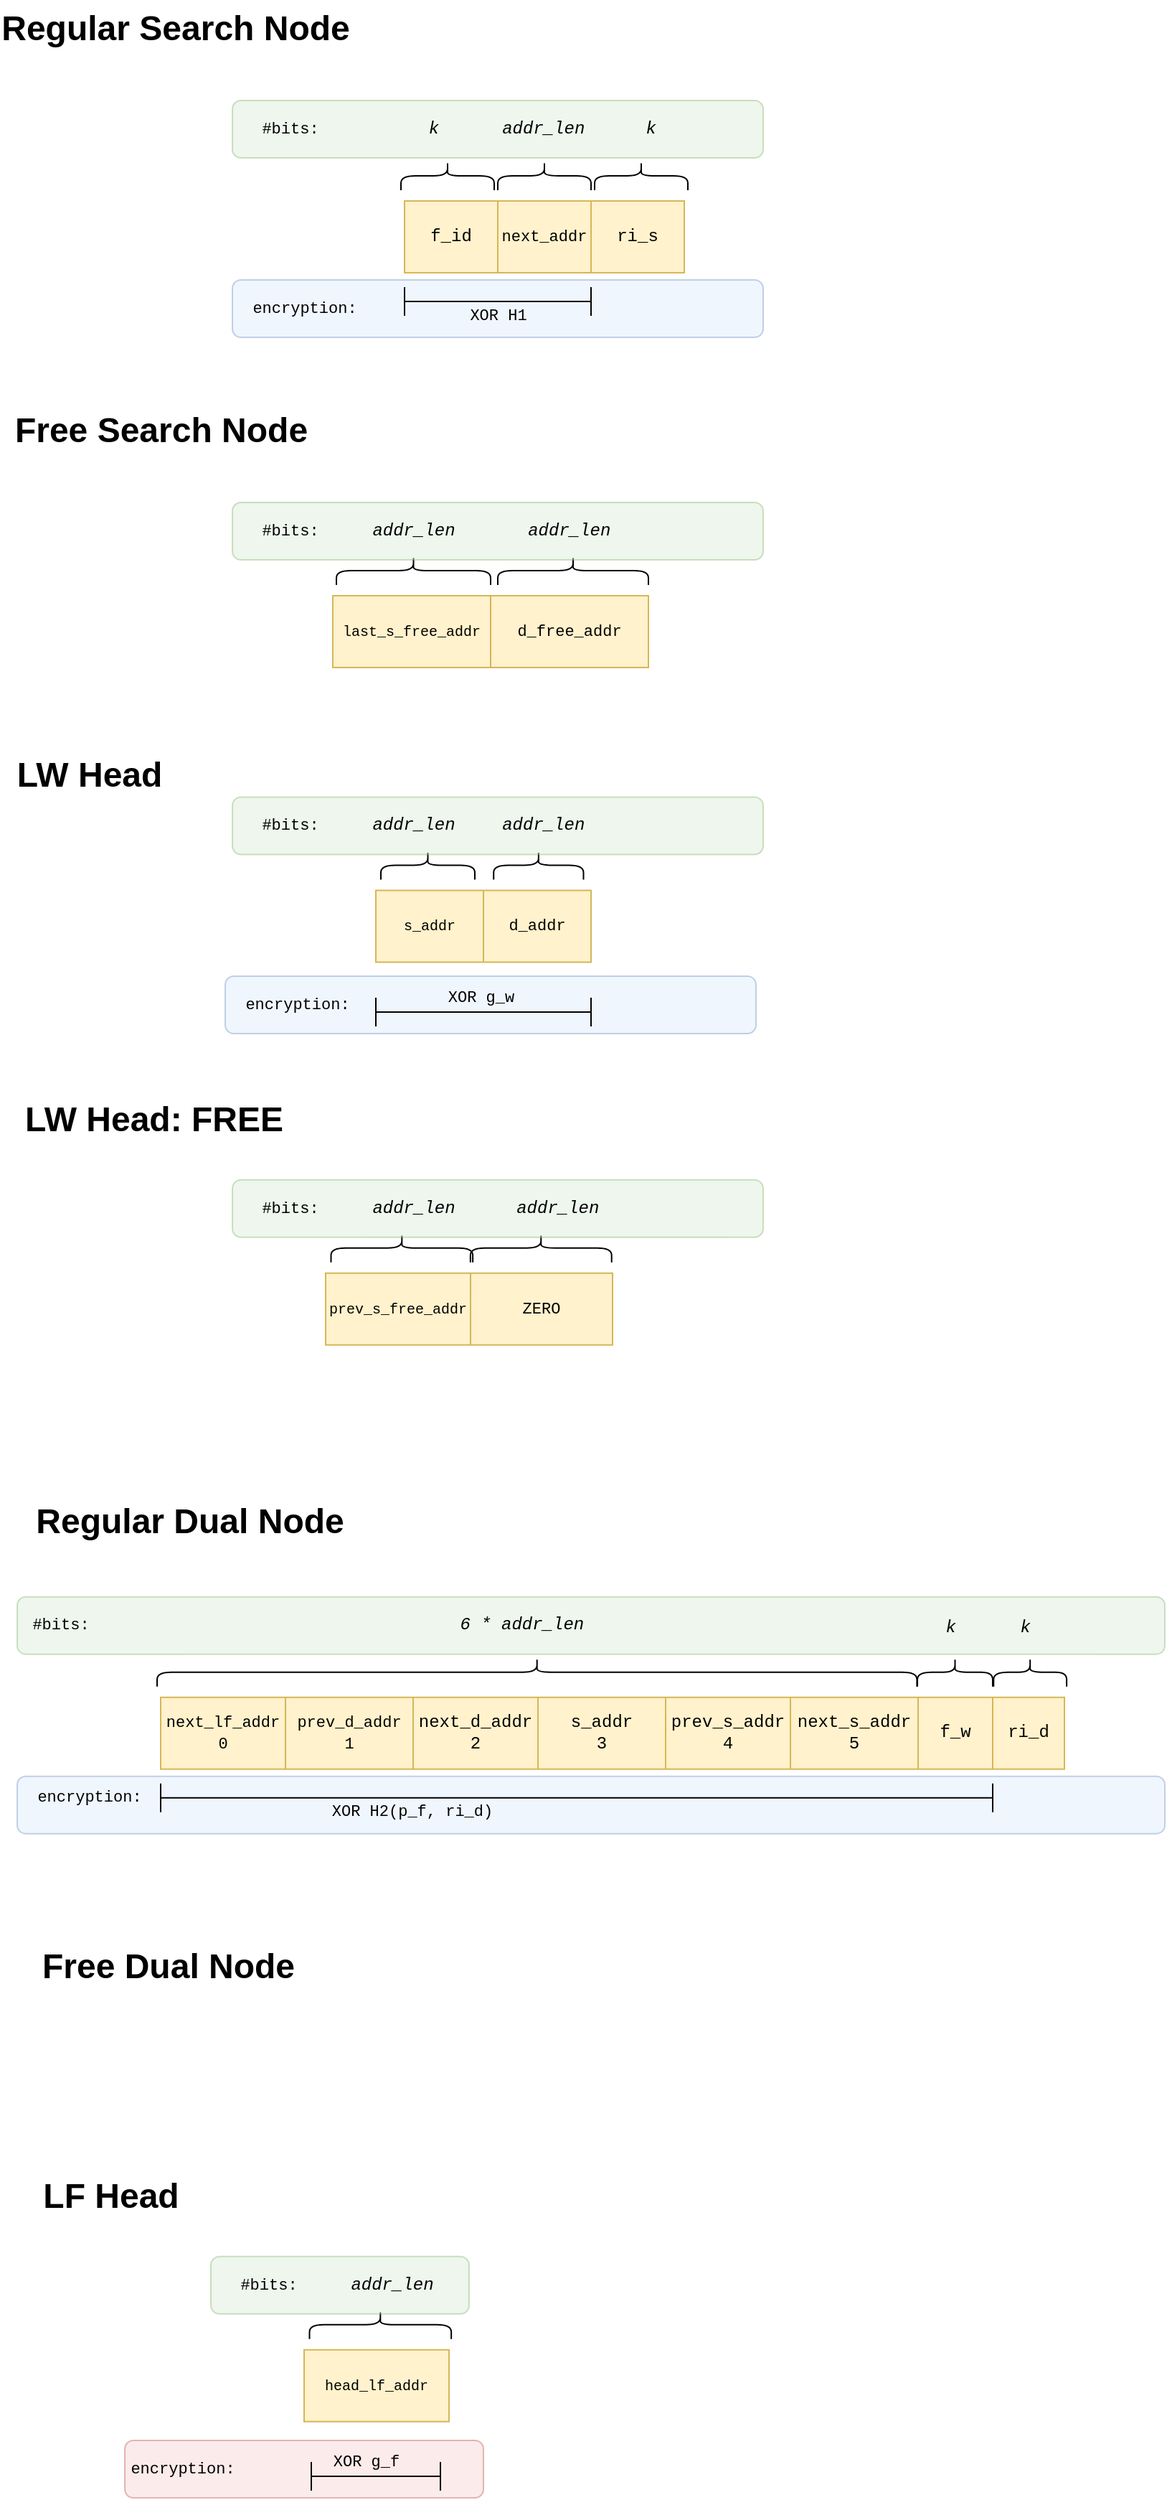 <mxfile version="21.6.2" type="github" pages="3">
  <diagram id="mcaaGemC9CdYigRSOJqH" name="nodes_entry">
    <mxGraphModel dx="1273" dy="942" grid="1" gridSize="10" guides="1" tooltips="1" connect="1" arrows="1" fold="1" page="1" pageScale="1" pageWidth="1200" pageHeight="1600" math="0" shadow="0">
      <root>
        <mxCell id="0" />
        <mxCell id="1" parent="0" />
        <mxCell id="5JAGBzItte7LzWMyM7s4-52" value="" style="rounded=1;whiteSpace=wrap;html=1;fontFamily=Courier New;fontSize=11;fillColor=#f8cecc;opacity=40;strokeColor=#b85450;" parent="1" vertex="1">
          <mxGeometry x="405" y="1830" width="250" height="40" as="geometry" />
        </mxCell>
        <mxCell id="ITFpz6UTyo0LZHXewWgh-95" value="" style="rounded=1;whiteSpace=wrap;html=1;fontFamily=Courier New;fontSize=11;fillColor=#dae8fc;opacity=40;strokeColor=#6c8ebf;" parent="1" vertex="1">
          <mxGeometry x="480" y="325" width="370" height="40" as="geometry" />
        </mxCell>
        <mxCell id="ITFpz6UTyo0LZHXewWgh-94" value="" style="rounded=1;whiteSpace=wrap;html=1;fontFamily=Courier New;fontSize=11;fillColor=#d5e8d4;opacity=40;strokeColor=#82b366;" parent="1" vertex="1">
          <mxGeometry x="480" y="200" width="370" height="40" as="geometry" />
        </mxCell>
        <mxCell id="ITFpz6UTyo0LZHXewWgh-77" value="Regular Search Node" style="text;strokeColor=none;fillColor=none;html=1;fontSize=24;fontStyle=1;verticalAlign=middle;align=center;" parent="1" vertex="1">
          <mxGeometry x="390" y="130" width="100" height="40" as="geometry" />
        </mxCell>
        <mxCell id="ITFpz6UTyo0LZHXewWgh-79" value="" style="shape=table;startSize=0;container=1;collapsible=0;childLayout=tableLayout;fontFamily=Courier New;fillColor=#fff2cc;strokeColor=#d6b656;" parent="1" vertex="1">
          <mxGeometry x="600" y="270" width="195" height="50" as="geometry" />
        </mxCell>
        <mxCell id="ITFpz6UTyo0LZHXewWgh-80" value="" style="shape=tableRow;horizontal=0;startSize=0;swimlaneHead=0;swimlaneBody=0;top=0;left=0;bottom=0;right=0;collapsible=0;dropTarget=0;fillColor=none;points=[[0,0.5],[1,0.5]];portConstraint=eastwest;fontFamily=Courier New;" parent="ITFpz6UTyo0LZHXewWgh-79" vertex="1">
          <mxGeometry width="195" height="50" as="geometry" />
        </mxCell>
        <mxCell id="ITFpz6UTyo0LZHXewWgh-81" value="f_id" style="shape=partialRectangle;html=1;whiteSpace=wrap;connectable=0;overflow=hidden;fillColor=none;top=0;left=0;bottom=0;right=0;pointerEvents=1;fontFamily=Courier New;" parent="ITFpz6UTyo0LZHXewWgh-80" vertex="1">
          <mxGeometry width="65" height="50" as="geometry">
            <mxRectangle width="65" height="50" as="alternateBounds" />
          </mxGeometry>
        </mxCell>
        <mxCell id="ITFpz6UTyo0LZHXewWgh-82" value="&lt;font style=&quot;font-size: 11px;&quot;&gt;next_addr&lt;/font&gt;" style="shape=partialRectangle;html=1;whiteSpace=wrap;connectable=0;overflow=hidden;fillColor=none;top=0;left=0;bottom=0;right=0;pointerEvents=1;fontFamily=Courier New;" parent="ITFpz6UTyo0LZHXewWgh-80" vertex="1">
          <mxGeometry x="65" width="65" height="50" as="geometry">
            <mxRectangle width="65" height="50" as="alternateBounds" />
          </mxGeometry>
        </mxCell>
        <mxCell id="ITFpz6UTyo0LZHXewWgh-89" value="ri_s" style="shape=partialRectangle;html=1;whiteSpace=wrap;connectable=0;overflow=hidden;fillColor=none;top=0;left=0;bottom=0;right=0;pointerEvents=1;fontFamily=Courier New;" parent="ITFpz6UTyo0LZHXewWgh-80" vertex="1">
          <mxGeometry x="130" width="65" height="50" as="geometry">
            <mxRectangle width="65" height="50" as="alternateBounds" />
          </mxGeometry>
        </mxCell>
        <mxCell id="ITFpz6UTyo0LZHXewWgh-83" value="" style="shape=curlyBracket;whiteSpace=wrap;html=1;rounded=1;flipH=1;labelPosition=right;verticalLabelPosition=middle;align=left;verticalAlign=middle;rotation=-90;fontFamily=Courier New;" parent="1" vertex="1">
          <mxGeometry x="687.5" y="220" width="20" height="65" as="geometry" />
        </mxCell>
        <mxCell id="ITFpz6UTyo0LZHXewWgh-84" value="" style="shape=curlyBracket;whiteSpace=wrap;html=1;rounded=1;flipH=1;labelPosition=right;verticalLabelPosition=middle;align=left;verticalAlign=middle;rotation=-90;fontFamily=Courier New;" parent="1" vertex="1">
          <mxGeometry x="620" y="220" width="20" height="65" as="geometry" />
        </mxCell>
        <mxCell id="ITFpz6UTyo0LZHXewWgh-85" value="&lt;i&gt;k&lt;/i&gt;" style="text;html=1;align=center;verticalAlign=middle;resizable=0;points=[];autosize=1;strokeColor=none;fillColor=none;fontFamily=Courier New;" parent="1" vertex="1">
          <mxGeometry x="605" y="205" width="30" height="30" as="geometry" />
        </mxCell>
        <mxCell id="ITFpz6UTyo0LZHXewWgh-86" value="&lt;i&gt;addr_len&amp;nbsp;&lt;/i&gt;" style="text;html=1;align=center;verticalAlign=middle;resizable=0;points=[];autosize=1;strokeColor=none;fillColor=none;fontFamily=Courier New;" parent="1" vertex="1">
          <mxGeometry x="655" y="205" width="90" height="30" as="geometry" />
        </mxCell>
        <mxCell id="ITFpz6UTyo0LZHXewWgh-87" value="" style="shape=crossbar;whiteSpace=wrap;html=1;rounded=1;fontFamily=Courier New;fontSize=11;" parent="1" vertex="1">
          <mxGeometry x="600" y="330" width="130" height="20" as="geometry" />
        </mxCell>
        <mxCell id="ITFpz6UTyo0LZHXewWgh-88" value="XOR H1" style="text;html=1;align=center;verticalAlign=middle;resizable=0;points=[];autosize=1;strokeColor=none;fillColor=none;fontSize=11;fontFamily=Courier New;" parent="1" vertex="1">
          <mxGeometry x="635" y="335" width="60" height="30" as="geometry" />
        </mxCell>
        <mxCell id="ITFpz6UTyo0LZHXewWgh-90" value="" style="shape=curlyBracket;whiteSpace=wrap;html=1;rounded=1;flipH=1;labelPosition=right;verticalLabelPosition=middle;align=left;verticalAlign=middle;rotation=-90;fontFamily=Courier New;" parent="1" vertex="1">
          <mxGeometry x="755" y="220" width="20" height="65" as="geometry" />
        </mxCell>
        <mxCell id="ITFpz6UTyo0LZHXewWgh-91" value="&lt;i&gt;k&amp;nbsp;&lt;/i&gt;" style="text;html=1;align=center;verticalAlign=middle;resizable=0;points=[];autosize=1;strokeColor=none;fillColor=none;fontFamily=Courier New;" parent="1" vertex="1">
          <mxGeometry x="755" y="205" width="40" height="30" as="geometry" />
        </mxCell>
        <mxCell id="ITFpz6UTyo0LZHXewWgh-92" value="#bits:" style="text;html=1;align=center;verticalAlign=middle;resizable=0;points=[];autosize=1;strokeColor=none;fillColor=none;fontSize=11;fontFamily=Courier New;" parent="1" vertex="1">
          <mxGeometry x="490" y="205" width="60" height="30" as="geometry" />
        </mxCell>
        <mxCell id="ITFpz6UTyo0LZHXewWgh-93" value="encryption:" style="text;html=1;align=center;verticalAlign=middle;resizable=0;points=[];autosize=1;strokeColor=none;fillColor=none;fontSize=11;fontFamily=Courier New;" parent="1" vertex="1">
          <mxGeometry x="480" y="330" width="100" height="30" as="geometry" />
        </mxCell>
        <mxCell id="ITFpz6UTyo0LZHXewWgh-97" value="Free Search Node" style="text;strokeColor=none;fillColor=none;html=1;fontSize=24;fontStyle=1;verticalAlign=middle;align=center;" parent="1" vertex="1">
          <mxGeometry x="380" y="410" width="100" height="40" as="geometry" />
        </mxCell>
        <mxCell id="ITFpz6UTyo0LZHXewWgh-98" value="" style="shape=table;startSize=0;container=1;collapsible=0;childLayout=tableLayout;fontFamily=Courier New;fillColor=#fff2cc;strokeColor=#d6b656;" parent="1" vertex="1">
          <mxGeometry x="550" y="545" width="220" height="50" as="geometry" />
        </mxCell>
        <mxCell id="ITFpz6UTyo0LZHXewWgh-99" value="" style="shape=tableRow;horizontal=0;startSize=0;swimlaneHead=0;swimlaneBody=0;top=0;left=0;bottom=0;right=0;collapsible=0;dropTarget=0;fillColor=none;points=[[0,0.5],[1,0.5]];portConstraint=eastwest;fontFamily=Courier New;" parent="ITFpz6UTyo0LZHXewWgh-98" vertex="1">
          <mxGeometry width="220" height="50" as="geometry" />
        </mxCell>
        <mxCell id="ITFpz6UTyo0LZHXewWgh-100" value="&lt;font style=&quot;font-size: 10px;&quot;&gt;last_s_free_addr&lt;/font&gt;" style="shape=partialRectangle;html=1;whiteSpace=wrap;connectable=0;overflow=hidden;fillColor=none;top=0;left=0;bottom=0;right=0;pointerEvents=1;fontFamily=Courier New;" parent="ITFpz6UTyo0LZHXewWgh-99" vertex="1">
          <mxGeometry width="110" height="50" as="geometry">
            <mxRectangle width="110" height="50" as="alternateBounds" />
          </mxGeometry>
        </mxCell>
        <mxCell id="ITFpz6UTyo0LZHXewWgh-101" value="&lt;font style=&quot;font-size: 11px;&quot;&gt;d_free_addr&lt;/font&gt;" style="shape=partialRectangle;html=1;whiteSpace=wrap;connectable=0;overflow=hidden;fillColor=none;top=0;left=0;bottom=0;right=0;pointerEvents=1;fontFamily=Courier New;" parent="ITFpz6UTyo0LZHXewWgh-99" vertex="1">
          <mxGeometry x="110" width="110" height="50" as="geometry">
            <mxRectangle width="110" height="50" as="alternateBounds" />
          </mxGeometry>
        </mxCell>
        <mxCell id="ITFpz6UTyo0LZHXewWgh-103" value="" style="shape=curlyBracket;whiteSpace=wrap;html=1;rounded=1;flipH=1;labelPosition=right;verticalLabelPosition=middle;align=left;verticalAlign=middle;rotation=-90;fontFamily=Courier New;" parent="1" vertex="1">
          <mxGeometry x="707.5" y="475" width="20" height="105" as="geometry" />
        </mxCell>
        <mxCell id="ITFpz6UTyo0LZHXewWgh-104" value="" style="shape=curlyBracket;whiteSpace=wrap;html=1;rounded=1;flipH=1;labelPosition=right;verticalLabelPosition=middle;align=left;verticalAlign=middle;rotation=-90;fontFamily=Courier New;" parent="1" vertex="1">
          <mxGeometry x="596.25" y="473.75" width="20" height="107.5" as="geometry" />
        </mxCell>
        <mxCell id="ITFpz6UTyo0LZHXewWgh-115" value="" style="rounded=1;whiteSpace=wrap;html=1;fontFamily=Courier New;fontSize=11;fillColor=#d5e8d4;opacity=40;strokeColor=#82b366;" parent="1" vertex="1">
          <mxGeometry x="480" y="480" width="370" height="40" as="geometry" />
        </mxCell>
        <mxCell id="ITFpz6UTyo0LZHXewWgh-116" value="&lt;i&gt;addr_len&lt;/i&gt;" style="text;html=1;align=center;verticalAlign=middle;resizable=0;points=[];autosize=1;strokeColor=none;fillColor=none;fontFamily=Courier New;" parent="1" vertex="1">
          <mxGeometry x="566.25" y="485" width="80" height="30" as="geometry" />
        </mxCell>
        <mxCell id="ITFpz6UTyo0LZHXewWgh-117" value="&lt;i&gt;addr_len&amp;nbsp;&lt;/i&gt;" style="text;html=1;align=center;verticalAlign=middle;resizable=0;points=[];autosize=1;strokeColor=none;fillColor=none;fontFamily=Courier New;" parent="1" vertex="1">
          <mxGeometry x="672.5" y="485" width="90" height="30" as="geometry" />
        </mxCell>
        <mxCell id="ITFpz6UTyo0LZHXewWgh-119" value="#bits:" style="text;html=1;align=center;verticalAlign=middle;resizable=0;points=[];autosize=1;strokeColor=none;fillColor=none;fontSize=11;fontFamily=Courier New;" parent="1" vertex="1">
          <mxGeometry x="490" y="485" width="60" height="30" as="geometry" />
        </mxCell>
        <mxCell id="ITFpz6UTyo0LZHXewWgh-120" value="LW Head" style="text;strokeColor=none;fillColor=none;html=1;fontSize=24;fontStyle=1;verticalAlign=middle;align=center;" parent="1" vertex="1">
          <mxGeometry x="330" y="650" width="100" height="40" as="geometry" />
        </mxCell>
        <mxCell id="ITFpz6UTyo0LZHXewWgh-121" value="" style="shape=table;startSize=0;container=1;collapsible=0;childLayout=tableLayout;fontFamily=Courier New;fillColor=#fff2cc;strokeColor=#d6b656;" parent="1" vertex="1">
          <mxGeometry x="580" y="750.25" width="150" height="50" as="geometry" />
        </mxCell>
        <mxCell id="ITFpz6UTyo0LZHXewWgh-122" value="" style="shape=tableRow;horizontal=0;startSize=0;swimlaneHead=0;swimlaneBody=0;top=0;left=0;bottom=0;right=0;collapsible=0;dropTarget=0;fillColor=none;points=[[0,0.5],[1,0.5]];portConstraint=eastwest;fontFamily=Courier New;" parent="ITFpz6UTyo0LZHXewWgh-121" vertex="1">
          <mxGeometry width="150" height="50" as="geometry" />
        </mxCell>
        <mxCell id="ITFpz6UTyo0LZHXewWgh-123" value="&lt;font style=&quot;font-size: 10px;&quot;&gt;s_addr&lt;/font&gt;" style="shape=partialRectangle;html=1;whiteSpace=wrap;connectable=0;overflow=hidden;fillColor=none;top=0;left=0;bottom=0;right=0;pointerEvents=1;fontFamily=Courier New;" parent="ITFpz6UTyo0LZHXewWgh-122" vertex="1">
          <mxGeometry width="75" height="50" as="geometry">
            <mxRectangle width="75" height="50" as="alternateBounds" />
          </mxGeometry>
        </mxCell>
        <mxCell id="ITFpz6UTyo0LZHXewWgh-124" value="&lt;font style=&quot;font-size: 11px;&quot;&gt;d_addr&lt;/font&gt;" style="shape=partialRectangle;html=1;whiteSpace=wrap;connectable=0;overflow=hidden;fillColor=none;top=0;left=0;bottom=0;right=0;pointerEvents=1;fontFamily=Courier New;" parent="ITFpz6UTyo0LZHXewWgh-122" vertex="1">
          <mxGeometry x="75" width="75" height="50" as="geometry">
            <mxRectangle width="75" height="50" as="alternateBounds" />
          </mxGeometry>
        </mxCell>
        <mxCell id="ITFpz6UTyo0LZHXewWgh-125" value="" style="shape=curlyBracket;whiteSpace=wrap;html=1;rounded=1;flipH=1;labelPosition=right;verticalLabelPosition=middle;align=left;verticalAlign=middle;rotation=-90;fontFamily=Courier New;" parent="1" vertex="1">
          <mxGeometry x="683.43" y="701.44" width="20" height="62.63" as="geometry" />
        </mxCell>
        <mxCell id="ITFpz6UTyo0LZHXewWgh-126" value="" style="shape=curlyBracket;whiteSpace=wrap;html=1;rounded=1;flipH=1;labelPosition=right;verticalLabelPosition=middle;align=left;verticalAlign=middle;rotation=-90;fontFamily=Courier New;" parent="1" vertex="1">
          <mxGeometry x="606.25" y="700" width="20" height="65.5" as="geometry" />
        </mxCell>
        <mxCell id="ITFpz6UTyo0LZHXewWgh-127" value="" style="rounded=1;whiteSpace=wrap;html=1;fontFamily=Courier New;fontSize=11;fillColor=#d5e8d4;opacity=40;strokeColor=#82b366;" parent="1" vertex="1">
          <mxGeometry x="480" y="685.25" width="370" height="40" as="geometry" />
        </mxCell>
        <mxCell id="ITFpz6UTyo0LZHXewWgh-128" value="&lt;i&gt;addr_len&lt;/i&gt;" style="text;html=1;align=center;verticalAlign=middle;resizable=0;points=[];autosize=1;strokeColor=none;fillColor=none;fontFamily=Courier New;" parent="1" vertex="1">
          <mxGeometry x="566.25" y="690.25" width="80" height="30" as="geometry" />
        </mxCell>
        <mxCell id="ITFpz6UTyo0LZHXewWgh-129" value="&lt;i&gt;addr_len&amp;nbsp;&lt;/i&gt;" style="text;html=1;align=center;verticalAlign=middle;resizable=0;points=[];autosize=1;strokeColor=none;fillColor=none;fontFamily=Courier New;" parent="1" vertex="1">
          <mxGeometry x="655" y="690" width="90" height="30" as="geometry" />
        </mxCell>
        <mxCell id="ITFpz6UTyo0LZHXewWgh-130" value="#bits:" style="text;html=1;align=center;verticalAlign=middle;resizable=0;points=[];autosize=1;strokeColor=none;fillColor=none;fontSize=11;fontFamily=Courier New;" parent="1" vertex="1">
          <mxGeometry x="490" y="690.25" width="60" height="30" as="geometry" />
        </mxCell>
        <mxCell id="ITFpz6UTyo0LZHXewWgh-131" value="" style="rounded=1;whiteSpace=wrap;html=1;fontFamily=Courier New;fontSize=11;fillColor=#dae8fc;opacity=40;strokeColor=#6c8ebf;" parent="1" vertex="1">
          <mxGeometry x="475" y="810" width="370" height="40" as="geometry" />
        </mxCell>
        <mxCell id="ITFpz6UTyo0LZHXewWgh-132" value="XOR g_w" style="text;html=1;align=center;verticalAlign=middle;resizable=0;points=[];autosize=1;strokeColor=none;fillColor=none;fontSize=11;fontFamily=Courier New;" parent="1" vertex="1">
          <mxGeometry x="617.5" y="810" width="70" height="30" as="geometry" />
        </mxCell>
        <mxCell id="ITFpz6UTyo0LZHXewWgh-134" value="encryption:" style="text;html=1;align=center;verticalAlign=middle;resizable=0;points=[];autosize=1;strokeColor=none;fillColor=none;fontSize=11;fontFamily=Courier New;" parent="1" vertex="1">
          <mxGeometry x="475" y="815" width="100" height="30" as="geometry" />
        </mxCell>
        <mxCell id="ITFpz6UTyo0LZHXewWgh-136" value="" style="shape=crossbar;whiteSpace=wrap;html=1;rounded=1;fontFamily=Courier New;fontSize=11;" parent="1" vertex="1">
          <mxGeometry x="580" y="825" width="150" height="20" as="geometry" />
        </mxCell>
        <mxCell id="ITFpz6UTyo0LZHXewWgh-138" value="Regular Dual Node" style="text;strokeColor=none;fillColor=none;html=1;fontSize=24;fontStyle=1;verticalAlign=middle;align=center;" parent="1" vertex="1">
          <mxGeometry x="400" y="1170" width="100" height="40" as="geometry" />
        </mxCell>
        <mxCell id="ITFpz6UTyo0LZHXewWgh-139" value="Free Dual Node" style="text;strokeColor=none;fillColor=none;html=1;fontSize=24;fontStyle=1;verticalAlign=middle;align=center;" parent="1" vertex="1">
          <mxGeometry x="385" y="1480" width="100" height="40" as="geometry" />
        </mxCell>
        <mxCell id="ITFpz6UTyo0LZHXewWgh-140" value="LF Head" style="text;strokeColor=none;fillColor=none;html=1;fontSize=24;fontStyle=1;verticalAlign=middle;align=center;" parent="1" vertex="1">
          <mxGeometry x="345" y="1640" width="100" height="40" as="geometry" />
        </mxCell>
        <mxCell id="2" value="LW Head: FREE" style="text;strokeColor=none;fillColor=none;html=1;fontSize=24;fontStyle=1;verticalAlign=middle;align=center;" parent="1" vertex="1">
          <mxGeometry x="375" y="890" width="100" height="40" as="geometry" />
        </mxCell>
        <mxCell id="3" value="" style="shape=table;startSize=0;container=1;collapsible=0;childLayout=tableLayout;fontFamily=Courier New;fillColor=#fff2cc;strokeColor=#d6b656;" parent="1" vertex="1">
          <mxGeometry x="545" y="1016.91" width="200" height="50" as="geometry" />
        </mxCell>
        <mxCell id="4" value="" style="shape=tableRow;horizontal=0;startSize=0;swimlaneHead=0;swimlaneBody=0;top=0;left=0;bottom=0;right=0;collapsible=0;dropTarget=0;fillColor=none;points=[[0,0.5],[1,0.5]];portConstraint=eastwest;fontFamily=Courier New;" parent="3" vertex="1">
          <mxGeometry width="200" height="50" as="geometry" />
        </mxCell>
        <mxCell id="5" value="&lt;font style=&quot;font-size: 10px;&quot;&gt;prev_s_free_addr&lt;/font&gt;" style="shape=partialRectangle;html=1;whiteSpace=wrap;connectable=0;overflow=hidden;fillColor=none;top=0;left=0;bottom=0;right=0;pointerEvents=1;fontFamily=Courier New;" parent="4" vertex="1">
          <mxGeometry width="101" height="50" as="geometry">
            <mxRectangle width="101" height="50" as="alternateBounds" />
          </mxGeometry>
        </mxCell>
        <mxCell id="6" value="&lt;font style=&quot;font-size: 11px;&quot;&gt;ZERO&lt;/font&gt;" style="shape=partialRectangle;html=1;whiteSpace=wrap;connectable=0;overflow=hidden;fillColor=none;top=0;left=0;bottom=0;right=0;pointerEvents=1;fontFamily=Courier New;" parent="4" vertex="1">
          <mxGeometry x="101" width="99" height="50" as="geometry">
            <mxRectangle width="99" height="50" as="alternateBounds" />
          </mxGeometry>
        </mxCell>
        <mxCell id="7" value="" style="shape=curlyBracket;whiteSpace=wrap;html=1;rounded=1;flipH=1;labelPosition=right;verticalLabelPosition=middle;align=left;verticalAlign=middle;rotation=-90;fontFamily=Courier New;" parent="1" vertex="1">
          <mxGeometry x="685.14" y="950.2" width="20" height="98.44" as="geometry" />
        </mxCell>
        <mxCell id="8" value="" style="shape=curlyBracket;whiteSpace=wrap;html=1;rounded=1;flipH=1;labelPosition=right;verticalLabelPosition=middle;align=left;verticalAlign=middle;rotation=-90;fontFamily=Courier New;" parent="1" vertex="1">
          <mxGeometry x="588.16" y="950" width="20" height="98.82" as="geometry" />
        </mxCell>
        <mxCell id="9" value="" style="rounded=1;whiteSpace=wrap;html=1;fontFamily=Courier New;fontSize=11;fillColor=#d5e8d4;opacity=40;strokeColor=#82b366;" parent="1" vertex="1">
          <mxGeometry x="480" y="951.91" width="370" height="40" as="geometry" />
        </mxCell>
        <mxCell id="10" value="&lt;i&gt;addr_len&lt;/i&gt;" style="text;html=1;align=center;verticalAlign=middle;resizable=0;points=[];autosize=1;strokeColor=none;fillColor=none;fontFamily=Courier New;" parent="1" vertex="1">
          <mxGeometry x="566.25" y="956.91" width="80" height="30" as="geometry" />
        </mxCell>
        <mxCell id="11" value="&lt;i&gt;addr_len&amp;nbsp;&lt;/i&gt;" style="text;html=1;align=center;verticalAlign=middle;resizable=0;points=[];autosize=1;strokeColor=none;fillColor=none;fontFamily=Courier New;" parent="1" vertex="1">
          <mxGeometry x="665" y="956.66" width="90" height="30" as="geometry" />
        </mxCell>
        <mxCell id="12" value="#bits:" style="text;html=1;align=center;verticalAlign=middle;resizable=0;points=[];autosize=1;strokeColor=none;fillColor=none;fontSize=11;fontFamily=Courier New;" parent="1" vertex="1">
          <mxGeometry x="490" y="956.91" width="60" height="30" as="geometry" />
        </mxCell>
        <mxCell id="5JAGBzItte7LzWMyM7s4-36" value="" style="shape=table;startSize=0;container=1;collapsible=0;childLayout=tableLayout;fontFamily=Courier New;fillColor=#fff2cc;strokeColor=#d6b656;" parent="1" vertex="1">
          <mxGeometry x="530" y="1766.91" width="101" height="50" as="geometry" />
        </mxCell>
        <mxCell id="5JAGBzItte7LzWMyM7s4-37" value="" style="shape=tableRow;horizontal=0;startSize=0;swimlaneHead=0;swimlaneBody=0;top=0;left=0;bottom=0;right=0;collapsible=0;dropTarget=0;fillColor=none;points=[[0,0.5],[1,0.5]];portConstraint=eastwest;fontFamily=Courier New;" parent="5JAGBzItte7LzWMyM7s4-36" vertex="1">
          <mxGeometry width="101" height="50" as="geometry" />
        </mxCell>
        <mxCell id="5JAGBzItte7LzWMyM7s4-38" value="&lt;font style=&quot;font-size: 10px;&quot;&gt;head_lf_addr&lt;/font&gt;" style="shape=partialRectangle;html=1;whiteSpace=wrap;connectable=0;overflow=hidden;fillColor=none;top=0;left=0;bottom=0;right=0;pointerEvents=1;fontFamily=Courier New;" parent="5JAGBzItte7LzWMyM7s4-37" vertex="1">
          <mxGeometry width="101" height="50" as="geometry">
            <mxRectangle width="101" height="50" as="alternateBounds" />
          </mxGeometry>
        </mxCell>
        <mxCell id="5JAGBzItte7LzWMyM7s4-41" value="" style="shape=curlyBracket;whiteSpace=wrap;html=1;rounded=1;flipH=1;labelPosition=right;verticalLabelPosition=middle;align=left;verticalAlign=middle;rotation=-90;fontFamily=Courier New;" parent="1" vertex="1">
          <mxGeometry x="573.16" y="1700" width="20" height="98.82" as="geometry" />
        </mxCell>
        <mxCell id="5JAGBzItte7LzWMyM7s4-42" value="" style="rounded=1;whiteSpace=wrap;html=1;fontFamily=Courier New;fontSize=11;fillColor=#d5e8d4;opacity=40;strokeColor=#82b366;" parent="1" vertex="1">
          <mxGeometry x="465" y="1701.91" width="180" height="40" as="geometry" />
        </mxCell>
        <mxCell id="5JAGBzItte7LzWMyM7s4-43" value="&lt;i&gt;addr_len&lt;/i&gt;" style="text;html=1;align=center;verticalAlign=middle;resizable=0;points=[];autosize=1;strokeColor=none;fillColor=none;fontFamily=Courier New;" parent="1" vertex="1">
          <mxGeometry x="551.25" y="1706.91" width="80" height="30" as="geometry" />
        </mxCell>
        <mxCell id="5JAGBzItte7LzWMyM7s4-45" value="#bits:" style="text;html=1;align=center;verticalAlign=middle;resizable=0;points=[];autosize=1;strokeColor=none;fillColor=none;fontSize=11;fontFamily=Courier New;" parent="1" vertex="1">
          <mxGeometry x="475" y="1706.91" width="60" height="30" as="geometry" />
        </mxCell>
        <mxCell id="5JAGBzItte7LzWMyM7s4-53" value="encryption:" style="text;html=1;align=center;verticalAlign=middle;resizable=0;points=[];autosize=1;strokeColor=none;fillColor=none;fontSize=11;fontFamily=Courier New;" parent="1" vertex="1">
          <mxGeometry x="395" y="1835" width="100" height="30" as="geometry" />
        </mxCell>
        <mxCell id="5JAGBzItte7LzWMyM7s4-51" value="" style="shape=crossbar;whiteSpace=wrap;html=1;rounded=1;fontFamily=Courier New;fontSize=11;" parent="1" vertex="1">
          <mxGeometry x="535" y="1845" width="90" height="20" as="geometry" />
        </mxCell>
        <mxCell id="5JAGBzItte7LzWMyM7s4-50" value="XOR g_f" style="text;html=1;align=center;verticalAlign=middle;resizable=0;points=[];autosize=1;strokeColor=none;fillColor=none;fontSize=11;fontFamily=Courier New;" parent="1" vertex="1">
          <mxGeometry x="537.5" y="1830" width="70" height="30" as="geometry" />
        </mxCell>
        <mxCell id="gskwBJjSehm8mqCzz0ys-34" value="" style="rounded=1;whiteSpace=wrap;html=1;fontFamily=Courier New;fontSize=11;fillColor=#dae8fc;opacity=40;strokeColor=#6c8ebf;" parent="1" vertex="1">
          <mxGeometry x="330" y="1367.33" width="800" height="40" as="geometry" />
        </mxCell>
        <mxCell id="gskwBJjSehm8mqCzz0ys-35" value="" style="rounded=1;whiteSpace=wrap;html=1;fontFamily=Courier New;fontSize=11;fillColor=#d5e8d4;opacity=40;strokeColor=#82b366;" parent="1" vertex="1">
          <mxGeometry x="330" y="1242.33" width="800" height="40" as="geometry" />
        </mxCell>
        <mxCell id="gskwBJjSehm8mqCzz0ys-36" value="" style="shape=table;startSize=0;container=1;collapsible=0;childLayout=tableLayout;fontFamily=Courier New;fillColor=#fff2cc;strokeColor=#d6b656;" parent="1" vertex="1">
          <mxGeometry x="430" y="1312.33" width="630" height="50" as="geometry" />
        </mxCell>
        <mxCell id="gskwBJjSehm8mqCzz0ys-37" value="" style="shape=tableRow;horizontal=0;startSize=0;swimlaneHead=0;swimlaneBody=0;top=0;left=0;bottom=0;right=0;collapsible=0;dropTarget=0;fillColor=none;points=[[0,0.5],[1,0.5]];portConstraint=eastwest;fontFamily=Courier New;" parent="gskwBJjSehm8mqCzz0ys-36" vertex="1">
          <mxGeometry width="630" height="50" as="geometry" />
        </mxCell>
        <mxCell id="gskwBJjSehm8mqCzz0ys-38" value="&lt;font style=&quot;font-size: 11px;&quot;&gt;next_lf_addr&lt;br&gt;0&lt;br&gt;&lt;/font&gt;" style="shape=partialRectangle;html=1;whiteSpace=wrap;connectable=0;overflow=hidden;fillColor=none;top=0;left=0;bottom=0;right=0;pointerEvents=1;fontFamily=Courier New;" parent="gskwBJjSehm8mqCzz0ys-37" vertex="1">
          <mxGeometry width="87" height="50" as="geometry">
            <mxRectangle width="87" height="50" as="alternateBounds" />
          </mxGeometry>
        </mxCell>
        <mxCell id="gskwBJjSehm8mqCzz0ys-39" value="&lt;font style=&quot;font-size: 11px;&quot;&gt;prev_d_addr&lt;br&gt;1&lt;br&gt;&lt;/font&gt;" style="shape=partialRectangle;html=1;whiteSpace=wrap;connectable=0;overflow=hidden;fillColor=none;top=0;left=0;bottom=0;right=0;pointerEvents=1;fontFamily=Courier New;" parent="gskwBJjSehm8mqCzz0ys-37" vertex="1">
          <mxGeometry x="87" width="89" height="50" as="geometry">
            <mxRectangle width="89" height="50" as="alternateBounds" />
          </mxGeometry>
        </mxCell>
        <mxCell id="gskwBJjSehm8mqCzz0ys-40" value="next_d_addr&lt;br&gt;2" style="shape=partialRectangle;html=1;whiteSpace=wrap;connectable=0;overflow=hidden;fillColor=none;top=0;left=0;bottom=0;right=0;pointerEvents=1;fontFamily=Courier New;" parent="gskwBJjSehm8mqCzz0ys-37" vertex="1">
          <mxGeometry x="176" width="87" height="50" as="geometry">
            <mxRectangle width="87" height="50" as="alternateBounds" />
          </mxGeometry>
        </mxCell>
        <mxCell id="gskwBJjSehm8mqCzz0ys-41" value="s_addr&lt;br&gt;3" style="shape=partialRectangle;html=1;whiteSpace=wrap;connectable=0;overflow=hidden;fillColor=none;top=0;left=0;bottom=0;right=0;pointerEvents=1;fontFamily=Courier New;" parent="gskwBJjSehm8mqCzz0ys-37" vertex="1">
          <mxGeometry x="263" width="89" height="50" as="geometry">
            <mxRectangle width="89" height="50" as="alternateBounds" />
          </mxGeometry>
        </mxCell>
        <mxCell id="gskwBJjSehm8mqCzz0ys-42" value="prev_s_addr&lt;br&gt;4" style="shape=partialRectangle;html=1;whiteSpace=wrap;connectable=0;overflow=hidden;fillColor=none;top=0;left=0;bottom=0;right=0;pointerEvents=1;fontFamily=Courier New;" parent="gskwBJjSehm8mqCzz0ys-37" vertex="1">
          <mxGeometry x="352" width="87" height="50" as="geometry">
            <mxRectangle width="87" height="50" as="alternateBounds" />
          </mxGeometry>
        </mxCell>
        <mxCell id="gskwBJjSehm8mqCzz0ys-43" value="next_s_addr&lt;br&gt;5" style="shape=partialRectangle;html=1;whiteSpace=wrap;connectable=0;overflow=hidden;fillColor=none;top=0;left=0;bottom=0;right=0;pointerEvents=1;fontFamily=Courier New;" parent="gskwBJjSehm8mqCzz0ys-37" vertex="1">
          <mxGeometry x="439" width="89" height="50" as="geometry">
            <mxRectangle width="89" height="50" as="alternateBounds" />
          </mxGeometry>
        </mxCell>
        <mxCell id="gskwBJjSehm8mqCzz0ys-44" value="f_w" style="shape=partialRectangle;html=1;whiteSpace=wrap;connectable=0;overflow=hidden;fillColor=none;top=0;left=0;bottom=0;right=0;pointerEvents=1;fontFamily=Courier New;" parent="gskwBJjSehm8mqCzz0ys-37" vertex="1">
          <mxGeometry x="528" width="52" height="50" as="geometry">
            <mxRectangle width="52" height="50" as="alternateBounds" />
          </mxGeometry>
        </mxCell>
        <mxCell id="gskwBJjSehm8mqCzz0ys-45" value="ri_d" style="shape=partialRectangle;html=1;whiteSpace=wrap;connectable=0;overflow=hidden;fillColor=none;top=0;left=0;bottom=0;right=0;pointerEvents=1;fontFamily=Courier New;" parent="gskwBJjSehm8mqCzz0ys-37" vertex="1">
          <mxGeometry x="580" width="50" height="50" as="geometry">
            <mxRectangle width="50" height="50" as="alternateBounds" />
          </mxGeometry>
        </mxCell>
        <mxCell id="gskwBJjSehm8mqCzz0ys-46" value="" style="shape=curlyBracket;whiteSpace=wrap;html=1;rounded=1;flipH=1;labelPosition=right;verticalLabelPosition=middle;align=left;verticalAlign=middle;rotation=-90;fontFamily=Courier New;" parent="1" vertex="1">
          <mxGeometry x="682.35" y="1030" width="20" height="529.68" as="geometry" />
        </mxCell>
        <mxCell id="gskwBJjSehm8mqCzz0ys-47" value="&lt;i&gt;6 * addr_len&amp;nbsp;&lt;/i&gt;" style="text;html=1;align=center;verticalAlign=middle;resizable=0;points=[];autosize=1;strokeColor=none;fillColor=none;fontFamily=Courier New;" parent="1" vertex="1">
          <mxGeometry x="625" y="1247.33" width="120" height="30" as="geometry" />
        </mxCell>
        <mxCell id="gskwBJjSehm8mqCzz0ys-48" value="" style="shape=crossbar;whiteSpace=wrap;html=1;rounded=1;fontFamily=Courier New;fontSize=11;" parent="1" vertex="1">
          <mxGeometry x="430" y="1372.33" width="580" height="20" as="geometry" />
        </mxCell>
        <mxCell id="gskwBJjSehm8mqCzz0ys-49" value="XOR H2(p_f, ri_d)" style="text;html=1;align=center;verticalAlign=middle;resizable=0;points=[];autosize=1;strokeColor=none;fillColor=none;fontSize=11;fontFamily=Courier New;" parent="1" vertex="1">
          <mxGeometry x="535" y="1377.33" width="140" height="30" as="geometry" />
        </mxCell>
        <mxCell id="gskwBJjSehm8mqCzz0ys-50" value="&lt;i&gt;k&amp;nbsp;&lt;/i&gt;" style="text;html=1;align=center;verticalAlign=middle;resizable=0;points=[];autosize=1;strokeColor=none;fillColor=none;fontFamily=Courier New;" parent="1" vertex="1">
          <mxGeometry x="963.75" y="1249.33" width="40" height="30" as="geometry" />
        </mxCell>
        <mxCell id="gskwBJjSehm8mqCzz0ys-51" value="#bits:" style="text;html=1;align=center;verticalAlign=middle;resizable=0;points=[];autosize=1;strokeColor=none;fillColor=none;fontSize=11;fontFamily=Courier New;" parent="1" vertex="1">
          <mxGeometry x="330" y="1247.33" width="60" height="30" as="geometry" />
        </mxCell>
        <mxCell id="gskwBJjSehm8mqCzz0ys-52" value="encryption:" style="text;html=1;align=center;verticalAlign=middle;resizable=0;points=[];autosize=1;strokeColor=none;fillColor=none;fontSize=11;fontFamily=Courier New;" parent="1" vertex="1">
          <mxGeometry x="330" y="1367.33" width="100" height="30" as="geometry" />
        </mxCell>
        <mxCell id="gskwBJjSehm8mqCzz0ys-53" value="" style="shape=curlyBracket;whiteSpace=wrap;html=1;rounded=1;flipH=1;labelPosition=right;verticalLabelPosition=middle;align=left;verticalAlign=middle;rotation=-90;fontFamily=Courier New;" parent="1" vertex="1">
          <mxGeometry x="973.75" y="1268.6" width="20" height="52.48" as="geometry" />
        </mxCell>
        <mxCell id="gskwBJjSehm8mqCzz0ys-54" value="" style="shape=curlyBracket;whiteSpace=wrap;html=1;rounded=1;flipH=1;labelPosition=right;verticalLabelPosition=middle;align=left;verticalAlign=middle;rotation=-90;fontFamily=Courier New;" parent="1" vertex="1">
          <mxGeometry x="1026.09" y="1269.37" width="20" height="50.93" as="geometry" />
        </mxCell>
        <mxCell id="gskwBJjSehm8mqCzz0ys-55" value="&lt;i&gt;k&amp;nbsp;&lt;/i&gt;" style="text;html=1;align=center;verticalAlign=middle;resizable=0;points=[];autosize=1;strokeColor=none;fillColor=none;fontFamily=Courier New;" parent="1" vertex="1">
          <mxGeometry x="1016.09" y="1249.33" width="40" height="30" as="geometry" />
        </mxCell>
      </root>
    </mxGraphModel>
  </diagram>
  <diagram id="tWWIsSU93eVBsk8a4pAt" name="tokens">
    <mxGraphModel dx="1546" dy="1144" grid="1" gridSize="10" guides="1" tooltips="1" connect="1" arrows="1" fold="1" page="1" pageScale="1" pageWidth="1200" pageHeight="1600" math="0" shadow="0">
      <root>
        <mxCell id="0" />
        <mxCell id="1" parent="0" />
        <mxCell id="Buk930hli2tVo_T4Hz-4-1" value="Delete Token" style="text;strokeColor=none;fillColor=none;html=1;fontSize=24;fontStyle=1;verticalAlign=middle;align=center;" parent="1" vertex="1">
          <mxGeometry x="120" y="120" width="100" height="40" as="geometry" />
        </mxCell>
        <mxCell id="o2X68CddxpbY1LCrEeMo-1" value="" style="rounded=1;whiteSpace=wrap;html=1;fontFamily=Courier New;fontSize=11;fillColor=#d5e8d4;opacity=40;strokeColor=#82b366;" parent="1" vertex="1">
          <mxGeometry x="160" y="200" width="400" height="40" as="geometry" />
        </mxCell>
        <mxCell id="o2X68CddxpbY1LCrEeMo-2" value="" style="shape=table;startSize=0;container=1;collapsible=0;childLayout=tableLayout;fontFamily=Courier New;fillColor=#fff2cc;strokeColor=#d6b656;" parent="1" vertex="1">
          <mxGeometry x="280" y="270" width="260" height="50" as="geometry" />
        </mxCell>
        <mxCell id="o2X68CddxpbY1LCrEeMo-3" value="" style="shape=tableRow;horizontal=0;startSize=0;swimlaneHead=0;swimlaneBody=0;top=0;left=0;bottom=0;right=0;collapsible=0;dropTarget=0;fillColor=none;points=[[0,0.5],[1,0.5]];portConstraint=eastwest;fontFamily=Courier New;" parent="o2X68CddxpbY1LCrEeMo-2" vertex="1">
          <mxGeometry width="260" height="50" as="geometry" />
        </mxCell>
        <mxCell id="o2X68CddxpbY1LCrEeMo-4" value="f_f" style="shape=partialRectangle;html=1;whiteSpace=wrap;connectable=0;overflow=hidden;fillColor=none;top=0;left=0;bottom=0;right=0;pointerEvents=1;fontFamily=Courier New;" parent="o2X68CddxpbY1LCrEeMo-3" vertex="1">
          <mxGeometry width="65" height="50" as="geometry">
            <mxRectangle width="65" height="50" as="alternateBounds" />
          </mxGeometry>
        </mxCell>
        <mxCell id="o2X68CddxpbY1LCrEeMo-5" value="&lt;font style=&quot;font-size: 11px;&quot;&gt;g_f&lt;/font&gt;" style="shape=partialRectangle;html=1;whiteSpace=wrap;connectable=0;overflow=hidden;fillColor=none;top=0;left=0;bottom=0;right=0;pointerEvents=1;fontFamily=Courier New;" parent="o2X68CddxpbY1LCrEeMo-3" vertex="1">
          <mxGeometry x="65" width="65" height="50" as="geometry">
            <mxRectangle width="65" height="50" as="alternateBounds" />
          </mxGeometry>
        </mxCell>
        <mxCell id="o2X68CddxpbY1LCrEeMo-6" value="p_f" style="shape=partialRectangle;html=1;whiteSpace=wrap;connectable=0;overflow=hidden;fillColor=none;top=0;left=0;bottom=0;right=0;pointerEvents=1;fontFamily=Courier New;" parent="o2X68CddxpbY1LCrEeMo-3" vertex="1">
          <mxGeometry x="130" width="65" height="50" as="geometry">
            <mxRectangle width="65" height="50" as="alternateBounds" />
          </mxGeometry>
        </mxCell>
        <mxCell id="o2X68CddxpbY1LCrEeMo-14" value="f_id" style="shape=partialRectangle;html=1;whiteSpace=wrap;connectable=0;overflow=hidden;fillColor=none;top=0;left=0;bottom=0;right=0;pointerEvents=1;fontFamily=Courier New;" parent="o2X68CddxpbY1LCrEeMo-3" vertex="1">
          <mxGeometry x="195" width="65" height="50" as="geometry">
            <mxRectangle width="65" height="50" as="alternateBounds" />
          </mxGeometry>
        </mxCell>
        <mxCell id="o2X68CddxpbY1LCrEeMo-7" value="" style="shape=curlyBracket;whiteSpace=wrap;html=1;rounded=1;flipH=1;labelPosition=right;verticalLabelPosition=middle;align=left;verticalAlign=middle;rotation=-90;fontFamily=Courier New;" parent="1" vertex="1">
          <mxGeometry x="367.5" y="220" width="20" height="65" as="geometry" />
        </mxCell>
        <mxCell id="o2X68CddxpbY1LCrEeMo-8" value="" style="shape=curlyBracket;whiteSpace=wrap;html=1;rounded=1;flipH=1;labelPosition=right;verticalLabelPosition=middle;align=left;verticalAlign=middle;rotation=-90;fontFamily=Courier New;" parent="1" vertex="1">
          <mxGeometry x="300" y="220" width="20" height="65" as="geometry" />
        </mxCell>
        <mxCell id="o2X68CddxpbY1LCrEeMo-9" value="&lt;i&gt;k&lt;/i&gt;" style="text;html=1;align=center;verticalAlign=middle;resizable=0;points=[];autosize=1;strokeColor=none;fillColor=none;fontFamily=Courier New;" parent="1" vertex="1">
          <mxGeometry x="295" y="205" width="30" height="30" as="geometry" />
        </mxCell>
        <mxCell id="o2X68CddxpbY1LCrEeMo-10" value="&lt;i&gt;addr_len&amp;nbsp;&lt;/i&gt;" style="text;html=1;align=center;verticalAlign=middle;resizable=0;points=[];autosize=1;strokeColor=none;fillColor=none;fontFamily=Courier New;" parent="1" vertex="1">
          <mxGeometry x="335" y="205" width="90" height="30" as="geometry" />
        </mxCell>
        <mxCell id="o2X68CddxpbY1LCrEeMo-11" value="" style="shape=curlyBracket;whiteSpace=wrap;html=1;rounded=1;flipH=1;labelPosition=right;verticalLabelPosition=middle;align=left;verticalAlign=middle;rotation=-90;fontFamily=Courier New;" parent="1" vertex="1">
          <mxGeometry x="435" y="220" width="20" height="65" as="geometry" />
        </mxCell>
        <mxCell id="o2X68CddxpbY1LCrEeMo-12" value="&lt;i&gt;k&amp;nbsp;&lt;/i&gt;" style="text;html=1;align=center;verticalAlign=middle;resizable=0;points=[];autosize=1;strokeColor=none;fillColor=none;fontFamily=Courier New;" parent="1" vertex="1">
          <mxGeometry x="425" y="205" width="40" height="30" as="geometry" />
        </mxCell>
        <mxCell id="o2X68CddxpbY1LCrEeMo-13" value="#bits:" style="text;html=1;align=center;verticalAlign=middle;resizable=0;points=[];autosize=1;strokeColor=none;fillColor=none;fontSize=11;fontFamily=Courier New;" parent="1" vertex="1">
          <mxGeometry x="170" y="205" width="60" height="30" as="geometry" />
        </mxCell>
        <mxCell id="o2X68CddxpbY1LCrEeMo-15" value="" style="shape=curlyBracket;whiteSpace=wrap;html=1;rounded=1;flipH=1;labelPosition=right;verticalLabelPosition=middle;align=left;verticalAlign=middle;rotation=-90;fontFamily=Courier New;" parent="1" vertex="1">
          <mxGeometry x="497.5" y="222.5" width="20" height="60" as="geometry" />
        </mxCell>
        <mxCell id="o2X68CddxpbY1LCrEeMo-16" value="&lt;i&gt;k&amp;nbsp;&lt;/i&gt;" style="text;html=1;align=center;verticalAlign=middle;resizable=0;points=[];autosize=1;strokeColor=none;fillColor=none;fontFamily=Courier New;" parent="1" vertex="1">
          <mxGeometry x="490" y="205" width="40" height="30" as="geometry" />
        </mxCell>
        <mxCell id="o2X68CddxpbY1LCrEeMo-17" value="Search Token" style="text;strokeColor=none;fillColor=none;html=1;fontSize=24;fontStyle=1;verticalAlign=middle;align=center;" parent="1" vertex="1">
          <mxGeometry x="130" y="1080" width="100" height="40" as="geometry" />
        </mxCell>
        <mxCell id="o2X68CddxpbY1LCrEeMo-18" value="" style="rounded=1;whiteSpace=wrap;html=1;fontFamily=Courier New;fontSize=11;fillColor=#d5e8d4;opacity=40;strokeColor=#82b366;" parent="1" vertex="1">
          <mxGeometry x="160" y="1160" width="330" height="40" as="geometry" />
        </mxCell>
        <mxCell id="o2X68CddxpbY1LCrEeMo-19" value="" style="shape=table;startSize=0;container=1;collapsible=0;childLayout=tableLayout;fontFamily=Courier New;fillColor=#fff2cc;strokeColor=#d6b656;" parent="1" vertex="1">
          <mxGeometry x="280" y="1230" width="195" height="50" as="geometry" />
        </mxCell>
        <mxCell id="o2X68CddxpbY1LCrEeMo-20" value="" style="shape=tableRow;horizontal=0;startSize=0;swimlaneHead=0;swimlaneBody=0;top=0;left=0;bottom=0;right=0;collapsible=0;dropTarget=0;fillColor=none;points=[[0,0.5],[1,0.5]];portConstraint=eastwest;fontFamily=Courier New;" parent="o2X68CddxpbY1LCrEeMo-19" vertex="1">
          <mxGeometry width="195" height="50" as="geometry" />
        </mxCell>
        <mxCell id="o2X68CddxpbY1LCrEeMo-21" value="f_w" style="shape=partialRectangle;html=1;whiteSpace=wrap;connectable=0;overflow=hidden;fillColor=none;top=0;left=0;bottom=0;right=0;pointerEvents=1;fontFamily=Courier New;" parent="o2X68CddxpbY1LCrEeMo-20" vertex="1">
          <mxGeometry width="65" height="50" as="geometry">
            <mxRectangle width="65" height="50" as="alternateBounds" />
          </mxGeometry>
        </mxCell>
        <mxCell id="o2X68CddxpbY1LCrEeMo-22" value="&lt;font style=&quot;font-size: 11px;&quot;&gt;g_w&lt;/font&gt;" style="shape=partialRectangle;html=1;whiteSpace=wrap;connectable=0;overflow=hidden;fillColor=none;top=0;left=0;bottom=0;right=0;pointerEvents=1;fontFamily=Courier New;" parent="o2X68CddxpbY1LCrEeMo-20" vertex="1">
          <mxGeometry x="65" width="65" height="50" as="geometry">
            <mxRectangle width="65" height="50" as="alternateBounds" />
          </mxGeometry>
        </mxCell>
        <mxCell id="o2X68CddxpbY1LCrEeMo-23" value="p_w" style="shape=partialRectangle;html=1;whiteSpace=wrap;connectable=0;overflow=hidden;fillColor=none;top=0;left=0;bottom=0;right=0;pointerEvents=1;fontFamily=Courier New;" parent="o2X68CddxpbY1LCrEeMo-20" vertex="1">
          <mxGeometry x="130" width="65" height="50" as="geometry">
            <mxRectangle width="65" height="50" as="alternateBounds" />
          </mxGeometry>
        </mxCell>
        <mxCell id="o2X68CddxpbY1LCrEeMo-25" value="" style="shape=curlyBracket;whiteSpace=wrap;html=1;rounded=1;flipH=1;labelPosition=right;verticalLabelPosition=middle;align=left;verticalAlign=middle;rotation=-90;fontFamily=Courier New;" parent="1" vertex="1">
          <mxGeometry x="367.5" y="1180" width="20" height="65" as="geometry" />
        </mxCell>
        <mxCell id="o2X68CddxpbY1LCrEeMo-26" value="" style="shape=curlyBracket;whiteSpace=wrap;html=1;rounded=1;flipH=1;labelPosition=right;verticalLabelPosition=middle;align=left;verticalAlign=middle;rotation=-90;fontFamily=Courier New;" parent="1" vertex="1">
          <mxGeometry x="300" y="1180" width="20" height="65" as="geometry" />
        </mxCell>
        <mxCell id="o2X68CddxpbY1LCrEeMo-27" value="&lt;i&gt;k&lt;/i&gt;" style="text;html=1;align=center;verticalAlign=middle;resizable=0;points=[];autosize=1;strokeColor=none;fillColor=none;fontFamily=Courier New;" parent="1" vertex="1">
          <mxGeometry x="295" y="1165" width="30" height="30" as="geometry" />
        </mxCell>
        <mxCell id="o2X68CddxpbY1LCrEeMo-28" value="&lt;i&gt;2*addr_len&amp;nbsp;&lt;/i&gt;" style="text;html=1;align=center;verticalAlign=middle;resizable=0;points=[];autosize=1;strokeColor=none;fillColor=none;fontFamily=Courier New;" parent="1" vertex="1">
          <mxGeometry x="330" y="1165" width="100" height="30" as="geometry" />
        </mxCell>
        <mxCell id="o2X68CddxpbY1LCrEeMo-29" value="" style="shape=curlyBracket;whiteSpace=wrap;html=1;rounded=1;flipH=1;labelPosition=right;verticalLabelPosition=middle;align=left;verticalAlign=middle;rotation=-90;fontFamily=Courier New;" parent="1" vertex="1">
          <mxGeometry x="435" y="1180" width="20" height="65" as="geometry" />
        </mxCell>
        <mxCell id="o2X68CddxpbY1LCrEeMo-30" value="&lt;i&gt;k&amp;nbsp;&lt;/i&gt;" style="text;html=1;align=center;verticalAlign=middle;resizable=0;points=[];autosize=1;strokeColor=none;fillColor=none;fontFamily=Courier New;" parent="1" vertex="1">
          <mxGeometry x="425" y="1165" width="40" height="30" as="geometry" />
        </mxCell>
        <mxCell id="o2X68CddxpbY1LCrEeMo-31" value="#bits:" style="text;html=1;align=center;verticalAlign=middle;resizable=0;points=[];autosize=1;strokeColor=none;fillColor=none;fontSize=11;fontFamily=Courier New;" parent="1" vertex="1">
          <mxGeometry x="170" y="1165" width="60" height="30" as="geometry" />
        </mxCell>
        <mxCell id="o2X68CddxpbY1LCrEeMo-80" value="Add Token" style="text;strokeColor=none;fillColor=none;html=1;fontSize=24;fontStyle=1;verticalAlign=middle;align=center;" parent="1" vertex="1">
          <mxGeometry x="100" y="420" width="100" height="40" as="geometry" />
        </mxCell>
        <mxCell id="o2X68CddxpbY1LCrEeMo-81" value="" style="rounded=1;whiteSpace=wrap;html=1;fontFamily=Courier New;fontSize=11;fillColor=#d5e8d4;opacity=40;strokeColor=#82b366;" parent="1" vertex="1">
          <mxGeometry x="150" y="500" width="330" height="40" as="geometry" />
        </mxCell>
        <mxCell id="o2X68CddxpbY1LCrEeMo-82" value="" style="shape=table;startSize=0;container=1;collapsible=0;childLayout=tableLayout;fontFamily=Courier New;fillColor=#fff2cc;strokeColor=#d6b656;" parent="1" vertex="1">
          <mxGeometry x="260" y="570" width="200" height="50" as="geometry" />
        </mxCell>
        <mxCell id="o2X68CddxpbY1LCrEeMo-83" value="" style="shape=tableRow;horizontal=0;startSize=0;swimlaneHead=0;swimlaneBody=0;top=0;left=0;bottom=0;right=0;collapsible=0;dropTarget=0;fillColor=none;points=[[0,0.5],[1,0.5]];portConstraint=eastwest;fontFamily=Courier New;" parent="o2X68CddxpbY1LCrEeMo-82" vertex="1">
          <mxGeometry width="200" height="50" as="geometry" />
        </mxCell>
        <mxCell id="o2X68CddxpbY1LCrEeMo-84" value="f_f" style="shape=partialRectangle;html=1;whiteSpace=wrap;connectable=0;overflow=hidden;fillColor=none;top=0;left=0;bottom=0;right=0;pointerEvents=1;fontFamily=Courier New;" parent="o2X68CddxpbY1LCrEeMo-83" vertex="1">
          <mxGeometry width="67" height="50" as="geometry">
            <mxRectangle width="67" height="50" as="alternateBounds" />
          </mxGeometry>
        </mxCell>
        <mxCell id="o2X68CddxpbY1LCrEeMo-85" value="&lt;font style=&quot;font-size: 11px;&quot;&gt;g_f&lt;/font&gt;" style="shape=partialRectangle;html=1;whiteSpace=wrap;connectable=0;overflow=hidden;fillColor=none;top=0;left=0;bottom=0;right=0;pointerEvents=1;fontFamily=Courier New;" parent="o2X68CddxpbY1LCrEeMo-83" vertex="1">
          <mxGeometry x="67" width="66" height="50" as="geometry">
            <mxRectangle width="66" height="50" as="alternateBounds" />
          </mxGeometry>
        </mxCell>
        <mxCell id="o2X68CddxpbY1LCrEeMo-86" value="&lt;font style=&quot;font-size: 10px;&quot;&gt;lambda collection&lt;/font&gt;" style="shape=partialRectangle;html=1;whiteSpace=wrap;connectable=0;overflow=hidden;fillColor=none;top=0;left=0;bottom=0;right=0;pointerEvents=1;fontFamily=Courier New;" parent="o2X68CddxpbY1LCrEeMo-83" vertex="1">
          <mxGeometry x="133" width="67" height="50" as="geometry">
            <mxRectangle width="67" height="50" as="alternateBounds" />
          </mxGeometry>
        </mxCell>
        <mxCell id="o2X68CddxpbY1LCrEeMo-88" value="" style="shape=curlyBracket;whiteSpace=wrap;html=1;rounded=1;flipH=1;labelPosition=right;verticalLabelPosition=middle;align=left;verticalAlign=middle;rotation=-90;fontFamily=Courier New;" parent="1" vertex="1">
          <mxGeometry x="347.5" y="520" width="20" height="65" as="geometry" />
        </mxCell>
        <mxCell id="o2X68CddxpbY1LCrEeMo-89" value="" style="shape=curlyBracket;whiteSpace=wrap;html=1;rounded=1;flipH=1;labelPosition=right;verticalLabelPosition=middle;align=left;verticalAlign=middle;rotation=-90;fontFamily=Courier New;" parent="1" vertex="1">
          <mxGeometry x="280" y="520" width="20" height="65" as="geometry" />
        </mxCell>
        <mxCell id="o2X68CddxpbY1LCrEeMo-90" value="&lt;i&gt;k&lt;/i&gt;" style="text;html=1;align=center;verticalAlign=middle;resizable=0;points=[];autosize=1;strokeColor=none;fillColor=none;fontFamily=Courier New;" parent="1" vertex="1">
          <mxGeometry x="275" y="505" width="30" height="30" as="geometry" />
        </mxCell>
        <mxCell id="o2X68CddxpbY1LCrEeMo-91" value="&lt;i&gt;addr_len&amp;nbsp;&lt;/i&gt;" style="text;html=1;align=center;verticalAlign=middle;resizable=0;points=[];autosize=1;strokeColor=none;fillColor=none;fontFamily=Courier New;" parent="1" vertex="1">
          <mxGeometry x="315" y="505" width="90" height="30" as="geometry" />
        </mxCell>
        <mxCell id="o2X68CddxpbY1LCrEeMo-92" value="" style="shape=curlyBracket;whiteSpace=wrap;html=1;rounded=1;flipH=1;labelPosition=right;verticalLabelPosition=middle;align=left;verticalAlign=middle;rotation=-90;fontFamily=Courier New;" parent="1" vertex="1">
          <mxGeometry x="415" y="520" width="20" height="65" as="geometry" />
        </mxCell>
        <mxCell id="o2X68CddxpbY1LCrEeMo-94" value="#bits:" style="text;html=1;align=center;verticalAlign=middle;resizable=0;points=[];autosize=1;strokeColor=none;fillColor=none;fontSize=11;fontFamily=Courier New;" parent="1" vertex="1">
          <mxGeometry x="150" y="505" width="60" height="30" as="geometry" />
        </mxCell>
        <mxCell id="7utYsnlyULxe8MD9s7ih-14" value="&lt;font style=&quot;font-size: 20px;&quot;&gt;ith lambda in lambda collection&lt;/font&gt;" style="text;strokeColor=none;fillColor=none;html=1;fontSize=24;fontStyle=1;verticalAlign=middle;align=center;" parent="1" vertex="1">
          <mxGeometry x="140" y="670" width="100" height="40" as="geometry" />
        </mxCell>
        <mxCell id="7utYsnlyULxe8MD9s7ih-15" value="" style="rounded=1;whiteSpace=wrap;html=1;fontFamily=Courier New;fontSize=11;fillColor=#d5e8d4;opacity=40;strokeColor=#82b366;" parent="1" vertex="1">
          <mxGeometry x="145" y="750" width="995" height="40" as="geometry" />
        </mxCell>
        <mxCell id="7utYsnlyULxe8MD9s7ih-16" value="" style="shape=table;startSize=0;container=1;collapsible=0;childLayout=tableLayout;fontFamily=Courier New;fillColor=#fff2cc;strokeColor=#d6b656;" parent="1" vertex="1">
          <mxGeometry x="255" y="820" width="870" height="50" as="geometry" />
        </mxCell>
        <mxCell id="7utYsnlyULxe8MD9s7ih-17" value="" style="shape=tableRow;horizontal=0;startSize=0;swimlaneHead=0;swimlaneBody=0;top=0;left=0;bottom=0;right=0;collapsible=0;dropTarget=0;fillColor=none;points=[[0,0.5],[1,0.5]];portConstraint=eastwest;fontFamily=Courier New;" parent="7utYsnlyULxe8MD9s7ih-16" vertex="1">
          <mxGeometry width="870" height="50" as="geometry" />
        </mxCell>
        <mxCell id="7utYsnlyULxe8MD9s7ih-18" value="f_w" style="shape=partialRectangle;html=1;whiteSpace=wrap;connectable=0;overflow=hidden;fillColor=none;top=0;left=0;bottom=0;right=0;pointerEvents=1;fontFamily=Courier New;" parent="7utYsnlyULxe8MD9s7ih-17" vertex="1">
          <mxGeometry width="67" height="50" as="geometry">
            <mxRectangle width="67" height="50" as="alternateBounds" />
          </mxGeometry>
        </mxCell>
        <mxCell id="7utYsnlyULxe8MD9s7ih-19" value="&lt;font style=&quot;font-size: 11px;&quot;&gt;g_w&lt;/font&gt;" style="shape=partialRectangle;html=1;whiteSpace=wrap;connectable=0;overflow=hidden;fillColor=none;top=0;left=0;bottom=0;right=0;pointerEvents=1;fontFamily=Courier New;" parent="7utYsnlyULxe8MD9s7ih-17" vertex="1">
          <mxGeometry x="67" width="66" height="50" as="geometry">
            <mxRectangle width="66" height="50" as="alternateBounds" />
          </mxGeometry>
        </mxCell>
        <mxCell id="7utYsnlyULxe8MD9s7ih-20" value="&lt;font style=&quot;font-size: 10px;&quot;&gt;f_id&lt;/font&gt;" style="shape=partialRectangle;html=1;whiteSpace=wrap;connectable=0;overflow=hidden;fillColor=#ffe6cc;top=0;left=0;bottom=0;right=0;pointerEvents=1;fontFamily=Courier New;strokeColor=#d79b00;" parent="7utYsnlyULxe8MD9s7ih-17" vertex="1">
          <mxGeometry x="133" width="72" height="50" as="geometry">
            <mxRectangle width="72" height="50" as="alternateBounds" />
          </mxGeometry>
        </mxCell>
        <mxCell id="7utYsnlyULxe8MD9s7ih-27" value="&lt;b&gt;ZERO&lt;/b&gt;" style="shape=partialRectangle;html=1;whiteSpace=wrap;connectable=0;overflow=hidden;fillColor=#ffe6cc;top=0;left=0;bottom=0;right=0;pointerEvents=1;fontFamily=Courier New;strokeColor=#d79b00;" parent="7utYsnlyULxe8MD9s7ih-17" vertex="1">
          <mxGeometry x="205" width="62" height="50" as="geometry">
            <mxRectangle width="62" height="50" as="alternateBounds" />
          </mxGeometry>
        </mxCell>
        <mxCell id="7utYsnlyULxe8MD9s7ih-28" value="r_i" style="shape=partialRectangle;html=1;whiteSpace=wrap;connectable=0;overflow=hidden;fillColor=#ffe6cc;top=0;left=0;bottom=0;right=0;pointerEvents=1;fontFamily=Courier New;strokeColor=#d79b00;" parent="7utYsnlyULxe8MD9s7ih-17" vertex="1">
          <mxGeometry x="267" width="67" height="50" as="geometry">
            <mxRectangle width="67" height="50" as="alternateBounds" />
          </mxGeometry>
        </mxCell>
        <mxCell id="7utYsnlyULxe8MD9s7ih-34" value="&lt;b style=&quot;border-color: var(--border-color);&quot;&gt;ZERO&lt;/b&gt;" style="shape=partialRectangle;html=1;whiteSpace=wrap;connectable=0;overflow=hidden;fillColor=#f8cecc;top=0;left=0;bottom=0;right=0;pointerEvents=1;fontFamily=Courier New;strokeColor=#000000;strokeWidth=6;" parent="7utYsnlyULxe8MD9s7ih-17" vertex="1">
          <mxGeometry x="334" width="67" height="50" as="geometry">
            <mxRectangle width="67" height="50" as="alternateBounds" />
          </mxGeometry>
        </mxCell>
        <mxCell id="7utYsnlyULxe8MD9s7ih-33" value="&lt;b style=&quot;border-color: var(--border-color);&quot;&gt;ZERO&lt;/b&gt;" style="shape=partialRectangle;html=1;whiteSpace=wrap;connectable=0;overflow=hidden;fillColor=#f8cecc;top=0;left=0;bottom=0;right=0;pointerEvents=1;fontFamily=Courier New;strokeColor=#000000;strokeWidth=6;" parent="7utYsnlyULxe8MD9s7ih-17" vertex="1">
          <mxGeometry x="401" width="67" height="50" as="geometry">
            <mxRectangle width="67" height="50" as="alternateBounds" />
          </mxGeometry>
        </mxCell>
        <mxCell id="7utYsnlyULxe8MD9s7ih-32" value="&lt;b style=&quot;border-color: var(--border-color);&quot;&gt;ZERO&lt;/b&gt;" style="shape=partialRectangle;html=1;whiteSpace=wrap;connectable=0;overflow=hidden;fillColor=#f8cecc;top=0;left=0;bottom=0;right=0;pointerEvents=1;fontFamily=Courier New;strokeColor=#000000;strokeWidth=6;" parent="7utYsnlyULxe8MD9s7ih-17" vertex="1">
          <mxGeometry x="468" width="67" height="50" as="geometry">
            <mxRectangle width="67" height="50" as="alternateBounds" />
          </mxGeometry>
        </mxCell>
        <mxCell id="7utYsnlyULxe8MD9s7ih-31" value="&lt;b style=&quot;border-color: var(--border-color);&quot;&gt;ZERO&lt;/b&gt;" style="shape=partialRectangle;html=1;whiteSpace=wrap;connectable=0;overflow=hidden;fillColor=#f8cecc;top=0;left=0;bottom=0;right=0;pointerEvents=1;fontFamily=Courier New;strokeColor=#000000;strokeWidth=6;" parent="7utYsnlyULxe8MD9s7ih-17" vertex="1">
          <mxGeometry x="535" width="67" height="50" as="geometry">
            <mxRectangle width="67" height="50" as="alternateBounds" />
          </mxGeometry>
        </mxCell>
        <mxCell id="7utYsnlyULxe8MD9s7ih-30" value="&lt;b style=&quot;border-color: var(--border-color);&quot;&gt;ZERO&lt;/b&gt;" style="shape=partialRectangle;html=1;whiteSpace=wrap;connectable=0;overflow=hidden;fillColor=#f8cecc;top=0;left=0;bottom=0;right=0;pointerEvents=1;fontFamily=Courier New;strokeColor=#000000;strokeWidth=6;" parent="7utYsnlyULxe8MD9s7ih-17" vertex="1">
          <mxGeometry x="602" width="67" height="50" as="geometry">
            <mxRectangle width="67" height="50" as="alternateBounds" />
          </mxGeometry>
        </mxCell>
        <mxCell id="7utYsnlyULxe8MD9s7ih-29" value="&lt;b style=&quot;border-color: var(--border-color);&quot;&gt;ZERO&lt;/b&gt;" style="shape=partialRectangle;html=1;whiteSpace=wrap;connectable=0;overflow=hidden;fillColor=#f8cecc;top=0;left=0;bottom=0;right=0;pointerEvents=1;fontFamily=Courier New;strokeColor=#000000;strokeWidth=6;" parent="7utYsnlyULxe8MD9s7ih-17" vertex="1">
          <mxGeometry x="669" width="67" height="50" as="geometry">
            <mxRectangle width="67" height="50" as="alternateBounds" />
          </mxGeometry>
        </mxCell>
        <mxCell id="7utYsnlyULxe8MD9s7ih-35" value="f_w" style="shape=partialRectangle;html=1;whiteSpace=wrap;connectable=0;overflow=hidden;fillColor=#f8cecc;top=0;left=0;bottom=0;right=0;pointerEvents=1;fontFamily=Courier New;strokeColor=#000000;strokeWidth=6;" parent="7utYsnlyULxe8MD9s7ih-17" vertex="1">
          <mxGeometry x="736" width="67" height="50" as="geometry">
            <mxRectangle width="67" height="50" as="alternateBounds" />
          </mxGeometry>
        </mxCell>
        <mxCell id="7utYsnlyULxe8MD9s7ih-36" value="r_p" style="shape=partialRectangle;html=1;whiteSpace=wrap;connectable=0;overflow=hidden;fillColor=#f8cecc;top=0;left=0;bottom=0;right=0;pointerEvents=1;fontFamily=Courier New;strokeColor=#000000;strokeWidth=6;" parent="7utYsnlyULxe8MD9s7ih-17" vertex="1">
          <mxGeometry x="803" width="67" height="50" as="geometry">
            <mxRectangle width="67" height="50" as="alternateBounds" />
          </mxGeometry>
        </mxCell>
        <mxCell id="7utYsnlyULxe8MD9s7ih-21" value="" style="shape=curlyBracket;whiteSpace=wrap;html=1;rounded=1;flipH=1;labelPosition=right;verticalLabelPosition=middle;align=left;verticalAlign=middle;rotation=-90;fontFamily=Courier New;" parent="1" vertex="1">
          <mxGeometry x="342.5" y="770" width="20" height="65" as="geometry" />
        </mxCell>
        <mxCell id="7utYsnlyULxe8MD9s7ih-22" value="" style="shape=curlyBracket;whiteSpace=wrap;html=1;rounded=1;flipH=1;labelPosition=right;verticalLabelPosition=middle;align=left;verticalAlign=middle;rotation=-90;fontFamily=Courier New;" parent="1" vertex="1">
          <mxGeometry x="275" y="770" width="20" height="65" as="geometry" />
        </mxCell>
        <mxCell id="7utYsnlyULxe8MD9s7ih-23" value="&lt;i&gt;k&lt;/i&gt;" style="text;html=1;align=center;verticalAlign=middle;resizable=0;points=[];autosize=1;strokeColor=none;fillColor=none;fontFamily=Courier New;" parent="1" vertex="1">
          <mxGeometry x="270" y="755" width="30" height="30" as="geometry" />
        </mxCell>
        <mxCell id="7utYsnlyULxe8MD9s7ih-24" value="&lt;i&gt;2*addr_len&amp;nbsp;&lt;/i&gt;" style="text;html=1;align=center;verticalAlign=middle;resizable=0;points=[];autosize=1;strokeColor=none;fillColor=none;fontFamily=Courier New;" parent="1" vertex="1">
          <mxGeometry x="305" y="755" width="100" height="30" as="geometry" />
        </mxCell>
        <mxCell id="7utYsnlyULxe8MD9s7ih-25" value="" style="shape=curlyBracket;whiteSpace=wrap;html=1;rounded=1;flipH=1;labelPosition=right;verticalLabelPosition=middle;align=left;verticalAlign=middle;rotation=-90;fontFamily=Courier New;" parent="1" vertex="1">
          <mxGeometry x="410" y="770" width="20" height="65" as="geometry" />
        </mxCell>
        <mxCell id="7utYsnlyULxe8MD9s7ih-26" value="#bits:" style="text;html=1;align=center;verticalAlign=middle;resizable=0;points=[];autosize=1;strokeColor=none;fillColor=none;fontSize=11;fontFamily=Courier New;" parent="1" vertex="1">
          <mxGeometry x="145" y="755" width="60" height="30" as="geometry" />
        </mxCell>
        <mxCell id="MijOyAHa005VkbBnJueC-1" value="" style="rounded=1;whiteSpace=wrap;html=1;fontFamily=Courier New;fontSize=11;fillColor=#dae8fc;opacity=40;strokeColor=#6c8ebf;" parent="1" vertex="1">
          <mxGeometry x="150" y="890" width="1010" height="40" as="geometry" />
        </mxCell>
        <mxCell id="MijOyAHa005VkbBnJueC-2" value="" style="shape=crossbar;whiteSpace=wrap;html=1;rounded=1;fontFamily=Courier New;fontSize=11;" parent="1" vertex="1">
          <mxGeometry x="390" y="895" width="130" height="20" as="geometry" />
        </mxCell>
        <mxCell id="MijOyAHa005VkbBnJueC-3" value="XOR H1(p_w, r_i)" style="text;html=1;align=center;verticalAlign=middle;resizable=0;points=[];autosize=1;strokeColor=none;fillColor=none;fontSize=11;fontFamily=Courier New;" parent="1" vertex="1">
          <mxGeometry x="387.5" y="900" width="130" height="30" as="geometry" />
        </mxCell>
        <mxCell id="MijOyAHa005VkbBnJueC-4" value="encryption:" style="text;html=1;align=center;verticalAlign=middle;resizable=0;points=[];autosize=1;strokeColor=none;fillColor=none;fontSize=11;fontFamily=Courier New;" parent="1" vertex="1">
          <mxGeometry x="150" y="895" width="100" height="30" as="geometry" />
        </mxCell>
        <mxCell id="MijOyAHa005VkbBnJueC-5" value="XOR H2(p_f, r_p)" style="text;html=1;align=center;verticalAlign=middle;resizable=0;points=[];autosize=1;strokeColor=none;fillColor=none;fontSize=11;fontFamily=Courier New;" parent="1" vertex="1">
          <mxGeometry x="760" y="900" width="130" height="30" as="geometry" />
        </mxCell>
        <mxCell id="MijOyAHa005VkbBnJueC-6" value="" style="shape=crossbar;whiteSpace=wrap;html=1;rounded=1;fontFamily=Courier New;fontSize=11;" parent="1" vertex="1">
          <mxGeometry x="590" y="895" width="470" height="20" as="geometry" />
        </mxCell>
        <mxCell id="pA7HAkBV7_h7b-pdouq0-1" value="&lt;i&gt;k&lt;/i&gt;" style="text;html=1;align=center;verticalAlign=middle;resizable=0;points=[];autosize=1;strokeColor=none;fillColor=none;fontFamily=Courier New;" parent="1" vertex="1">
          <mxGeometry x="405" y="755" width="30" height="30" as="geometry" />
        </mxCell>
        <mxCell id="howxdYil-OVf31yK4i4f-1" value="" style="shape=curlyBracket;whiteSpace=wrap;html=1;rounded=1;flipH=1;labelPosition=right;verticalLabelPosition=middle;align=left;verticalAlign=middle;rotation=-90;fontFamily=Courier New;" parent="1" vertex="1">
          <mxGeometry x="475" y="770" width="20" height="65" as="geometry" />
        </mxCell>
        <mxCell id="howxdYil-OVf31yK4i4f-2" value="" style="shape=curlyBracket;whiteSpace=wrap;html=1;rounded=1;flipH=1;labelPosition=right;verticalLabelPosition=middle;align=left;verticalAlign=middle;rotation=-90;fontFamily=Courier New;" parent="1" vertex="1">
          <mxGeometry x="542.5" y="767.5" width="20" height="70" as="geometry" />
        </mxCell>
        <mxCell id="howxdYil-OVf31yK4i4f-3" value="&lt;i&gt;addr_len&amp;nbsp;&lt;/i&gt;" style="text;html=1;align=center;verticalAlign=middle;resizable=0;points=[];autosize=1;strokeColor=none;fillColor=none;fontFamily=Courier New;" parent="1" vertex="1">
          <mxGeometry x="440" y="755" width="90" height="30" as="geometry" />
        </mxCell>
        <mxCell id="howxdYil-OVf31yK4i4f-4" value="&lt;i&gt;k&lt;/i&gt;" style="text;html=1;align=center;verticalAlign=middle;resizable=0;points=[];autosize=1;strokeColor=none;fillColor=none;fontFamily=Courier New;" parent="1" vertex="1">
          <mxGeometry x="535" y="755" width="30" height="30" as="geometry" />
        </mxCell>
        <mxCell id="howxdYil-OVf31yK4i4f-5" value="" style="shape=curlyBracket;whiteSpace=wrap;html=1;rounded=1;flipH=1;labelPosition=right;verticalLabelPosition=middle;align=left;verticalAlign=middle;rotation=-90;fontFamily=Courier New;" parent="1" vertex="1">
          <mxGeometry x="782.5" y="602.5" width="20" height="400" as="geometry" />
        </mxCell>
        <mxCell id="howxdYil-OVf31yK4i4f-6" value="&lt;i&gt;6 * addr_len&amp;nbsp;&lt;/i&gt;" style="text;html=1;align=center;verticalAlign=middle;resizable=0;points=[];autosize=1;strokeColor=none;fillColor=none;fontFamily=Courier New;" parent="1" vertex="1">
          <mxGeometry x="732.5" y="755" width="120" height="30" as="geometry" />
        </mxCell>
        <mxCell id="CzsAyXJsnSt6EPLm75sb-1" value="&lt;i&gt;k&amp;nbsp;&lt;/i&gt;" style="text;html=1;align=center;verticalAlign=middle;resizable=0;points=[];autosize=1;strokeColor=none;fillColor=none;fontFamily=Courier New;" parent="1" vertex="1">
          <mxGeometry x="1010" y="760" width="40" height="30" as="geometry" />
        </mxCell>
        <mxCell id="CzsAyXJsnSt6EPLm75sb-2" value="&lt;i&gt;k&amp;nbsp;&lt;/i&gt;" style="text;html=1;align=center;verticalAlign=middle;resizable=0;points=[];autosize=1;strokeColor=none;fillColor=none;fontFamily=Courier New;" parent="1" vertex="1">
          <mxGeometry x="1072.48" y="760" width="40" height="30" as="geometry" />
        </mxCell>
        <mxCell id="IbwS7T2lqCQlhCuAZ_ST-1" value="" style="shape=curlyBracket;whiteSpace=wrap;html=1;rounded=1;flipH=1;labelPosition=right;verticalLabelPosition=middle;align=left;verticalAlign=middle;rotation=-90;fontFamily=Courier New;" parent="1" vertex="1">
          <mxGeometry x="1014.63" y="769.63" width="20" height="65.74" as="geometry" />
        </mxCell>
        <mxCell id="IbwS7T2lqCQlhCuAZ_ST-2" value="" style="shape=curlyBracket;whiteSpace=wrap;html=1;rounded=1;flipH=1;labelPosition=right;verticalLabelPosition=middle;align=left;verticalAlign=middle;rotation=-90;fontFamily=Courier New;" parent="1" vertex="1">
          <mxGeometry x="1082.48" y="765.41" width="20" height="71.21" as="geometry" />
        </mxCell>
      </root>
    </mxGraphModel>
  </diagram>
  <diagram id="aFuPlWIWzhBTbPKoEEpi" name="Page-3">
    <mxGraphModel dx="982" dy="942" grid="1" gridSize="10" guides="1" tooltips="1" connect="1" arrows="1" fold="1" page="1" pageScale="1" pageWidth="291" pageHeight="413" math="0" shadow="0">
      <root>
        <mxCell id="0" />
        <mxCell id="1" parent="0" />
        <mxCell id="YwVYqM0LimCQtWmpQBHX-1" value="" style="rounded=1;whiteSpace=wrap;html=1;fontFamily=Courier New;fontSize=11;fillColor=#f8cecc;opacity=40;strokeColor=#b85450;" parent="1" vertex="1">
          <mxGeometry x="340" y="325" width="800" height="40" as="geometry" />
        </mxCell>
        <mxCell id="YwVYqM0LimCQtWmpQBHX-2" value="" style="rounded=1;whiteSpace=wrap;html=1;fontFamily=Courier New;fontSize=11;fillColor=#d5e8d4;opacity=40;strokeColor=#82b366;" parent="1" vertex="1">
          <mxGeometry x="340" y="200" width="800" height="40" as="geometry" />
        </mxCell>
        <mxCell id="YwVYqM0LimCQtWmpQBHX-3" value="" style="shape=table;startSize=0;container=1;collapsible=0;childLayout=tableLayout;fontFamily=Courier New;fillColor=#fff2cc;strokeColor=#d6b656;" parent="1" vertex="1">
          <mxGeometry x="440" y="270" width="630" height="50" as="geometry" />
        </mxCell>
        <mxCell id="YwVYqM0LimCQtWmpQBHX-4" value="" style="shape=tableRow;horizontal=0;startSize=0;swimlaneHead=0;swimlaneBody=0;top=0;left=0;bottom=0;right=0;collapsible=0;dropTarget=0;fillColor=none;points=[[0,0.5],[1,0.5]];portConstraint=eastwest;fontFamily=Courier New;" parent="YwVYqM0LimCQtWmpQBHX-3" vertex="1">
          <mxGeometry width="630" height="50" as="geometry" />
        </mxCell>
        <mxCell id="YwVYqM0LimCQtWmpQBHX-5" value="&lt;font style=&quot;font-size: 11px;&quot;&gt;next_lf_addr&lt;/font&gt;" style="shape=partialRectangle;html=1;whiteSpace=wrap;connectable=0;overflow=hidden;fillColor=none;top=0;left=0;bottom=0;right=0;pointerEvents=1;fontFamily=Courier New;" parent="YwVYqM0LimCQtWmpQBHX-4" vertex="1">
          <mxGeometry width="87" height="50" as="geometry">
            <mxRectangle width="87" height="50" as="alternateBounds" />
          </mxGeometry>
        </mxCell>
        <mxCell id="YwVYqM0LimCQtWmpQBHX-6" value="&lt;font style=&quot;font-size: 11px;&quot;&gt;prev_d_addr&lt;/font&gt;" style="shape=partialRectangle;html=1;whiteSpace=wrap;connectable=0;overflow=hidden;fillColor=none;top=0;left=0;bottom=0;right=0;pointerEvents=1;fontFamily=Courier New;" parent="YwVYqM0LimCQtWmpQBHX-4" vertex="1">
          <mxGeometry x="87" width="89" height="50" as="geometry">
            <mxRectangle width="89" height="50" as="alternateBounds" />
          </mxGeometry>
        </mxCell>
        <mxCell id="YwVYqM0LimCQtWmpQBHX-7" value="next_d_addr" style="shape=partialRectangle;html=1;whiteSpace=wrap;connectable=0;overflow=hidden;fillColor=none;top=0;left=0;bottom=0;right=0;pointerEvents=1;fontFamily=Courier New;" parent="YwVYqM0LimCQtWmpQBHX-4" vertex="1">
          <mxGeometry x="176" width="87" height="50" as="geometry">
            <mxRectangle width="87" height="50" as="alternateBounds" />
          </mxGeometry>
        </mxCell>
        <mxCell id="5j5wRNXWLKW1eTK45kNy-4" value="s_addr" style="shape=partialRectangle;html=1;whiteSpace=wrap;connectable=0;overflow=hidden;fillColor=none;top=0;left=0;bottom=0;right=0;pointerEvents=1;fontFamily=Courier New;" parent="YwVYqM0LimCQtWmpQBHX-4" vertex="1">
          <mxGeometry x="263" width="89" height="50" as="geometry">
            <mxRectangle width="89" height="50" as="alternateBounds" />
          </mxGeometry>
        </mxCell>
        <mxCell id="5j5wRNXWLKW1eTK45kNy-3" value="prev_s_addr" style="shape=partialRectangle;html=1;whiteSpace=wrap;connectable=0;overflow=hidden;fillColor=none;top=0;left=0;bottom=0;right=0;pointerEvents=1;fontFamily=Courier New;" parent="YwVYqM0LimCQtWmpQBHX-4" vertex="1">
          <mxGeometry x="352" width="87" height="50" as="geometry">
            <mxRectangle width="87" height="50" as="alternateBounds" />
          </mxGeometry>
        </mxCell>
        <mxCell id="5j5wRNXWLKW1eTK45kNy-2" value="next_s_addr" style="shape=partialRectangle;html=1;whiteSpace=wrap;connectable=0;overflow=hidden;fillColor=none;top=0;left=0;bottom=0;right=0;pointerEvents=1;fontFamily=Courier New;" parent="YwVYqM0LimCQtWmpQBHX-4" vertex="1">
          <mxGeometry x="439" width="89" height="50" as="geometry">
            <mxRectangle width="89" height="50" as="alternateBounds" />
          </mxGeometry>
        </mxCell>
        <mxCell id="5j5wRNXWLKW1eTK45kNy-1" value="f_w" style="shape=partialRectangle;html=1;whiteSpace=wrap;connectable=0;overflow=hidden;fillColor=none;top=0;left=0;bottom=0;right=0;pointerEvents=1;fontFamily=Courier New;" parent="YwVYqM0LimCQtWmpQBHX-4" vertex="1">
          <mxGeometry x="528" width="52" height="50" as="geometry">
            <mxRectangle width="52" height="50" as="alternateBounds" />
          </mxGeometry>
        </mxCell>
        <mxCell id="gUPvMzuOTqZUfGd50yX7-1" value="ri_d" style="shape=partialRectangle;html=1;whiteSpace=wrap;connectable=0;overflow=hidden;fillColor=none;top=0;left=0;bottom=0;right=0;pointerEvents=1;fontFamily=Courier New;" parent="YwVYqM0LimCQtWmpQBHX-4" vertex="1">
          <mxGeometry x="580" width="50" height="50" as="geometry">
            <mxRectangle width="50" height="50" as="alternateBounds" />
          </mxGeometry>
        </mxCell>
        <mxCell id="YwVYqM0LimCQtWmpQBHX-9" value="" style="shape=curlyBracket;whiteSpace=wrap;html=1;rounded=1;flipH=1;labelPosition=right;verticalLabelPosition=middle;align=left;verticalAlign=middle;rotation=-90;fontFamily=Courier New;" parent="1" vertex="1">
          <mxGeometry x="692.35" y="-12.33" width="20" height="529.68" as="geometry" />
        </mxCell>
        <mxCell id="YwVYqM0LimCQtWmpQBHX-11" value="&lt;i&gt;6 * addr_len&amp;nbsp;&lt;/i&gt;" style="text;html=1;align=center;verticalAlign=middle;resizable=0;points=[];autosize=1;strokeColor=none;fillColor=none;fontFamily=Courier New;" parent="1" vertex="1">
          <mxGeometry x="635" y="205" width="120" height="30" as="geometry" />
        </mxCell>
        <mxCell id="YwVYqM0LimCQtWmpQBHX-12" value="" style="shape=crossbar;whiteSpace=wrap;html=1;rounded=1;fontFamily=Courier New;fontSize=11;" parent="1" vertex="1">
          <mxGeometry x="440" y="330" width="580" height="20" as="geometry" />
        </mxCell>
        <mxCell id="YwVYqM0LimCQtWmpQBHX-13" value="XOR H2(p_f, ri_d)" style="text;html=1;align=center;verticalAlign=middle;resizable=0;points=[];autosize=1;strokeColor=none;fillColor=none;fontSize=11;fontFamily=Courier New;" parent="1" vertex="1">
          <mxGeometry x="545" y="335" width="140" height="30" as="geometry" />
        </mxCell>
        <mxCell id="YwVYqM0LimCQtWmpQBHX-15" value="&lt;i&gt;k&amp;nbsp;&lt;/i&gt;" style="text;html=1;align=center;verticalAlign=middle;resizable=0;points=[];autosize=1;strokeColor=none;fillColor=none;fontFamily=Courier New;" parent="1" vertex="1">
          <mxGeometry x="973.75" y="207" width="40" height="30" as="geometry" />
        </mxCell>
        <mxCell id="YwVYqM0LimCQtWmpQBHX-16" value="#bits:" style="text;html=1;align=center;verticalAlign=middle;resizable=0;points=[];autosize=1;strokeColor=none;fillColor=none;fontSize=11;fontFamily=Courier New;" parent="1" vertex="1">
          <mxGeometry x="340" y="205" width="60" height="30" as="geometry" />
        </mxCell>
        <mxCell id="YwVYqM0LimCQtWmpQBHX-17" value="encryption:" style="text;html=1;align=center;verticalAlign=middle;resizable=0;points=[];autosize=1;strokeColor=none;fillColor=none;fontSize=11;fontFamily=Courier New;" parent="1" vertex="1">
          <mxGeometry x="340" y="325" width="100" height="30" as="geometry" />
        </mxCell>
        <mxCell id="F8SqjltGYNOTU7t9kc7L-1" value="" style="shape=curlyBracket;whiteSpace=wrap;html=1;rounded=1;flipH=1;labelPosition=right;verticalLabelPosition=middle;align=left;verticalAlign=middle;rotation=-90;fontFamily=Courier New;" parent="1" vertex="1">
          <mxGeometry x="983.75" y="226.27" width="20" height="52.48" as="geometry" />
        </mxCell>
        <mxCell id="F8SqjltGYNOTU7t9kc7L-2" value="" style="shape=curlyBracket;whiteSpace=wrap;html=1;rounded=1;flipH=1;labelPosition=right;verticalLabelPosition=middle;align=left;verticalAlign=middle;rotation=-90;fontFamily=Courier New;" parent="1" vertex="1">
          <mxGeometry x="1036.09" y="227.04" width="20" height="50.93" as="geometry" />
        </mxCell>
        <mxCell id="F8SqjltGYNOTU7t9kc7L-3" value="&lt;i&gt;k&amp;nbsp;&lt;/i&gt;" style="text;html=1;align=center;verticalAlign=middle;resizable=0;points=[];autosize=1;strokeColor=none;fillColor=none;fontFamily=Courier New;" parent="1" vertex="1">
          <mxGeometry x="1026.09" y="207" width="40" height="30" as="geometry" />
        </mxCell>
      </root>
    </mxGraphModel>
  </diagram>
</mxfile>
